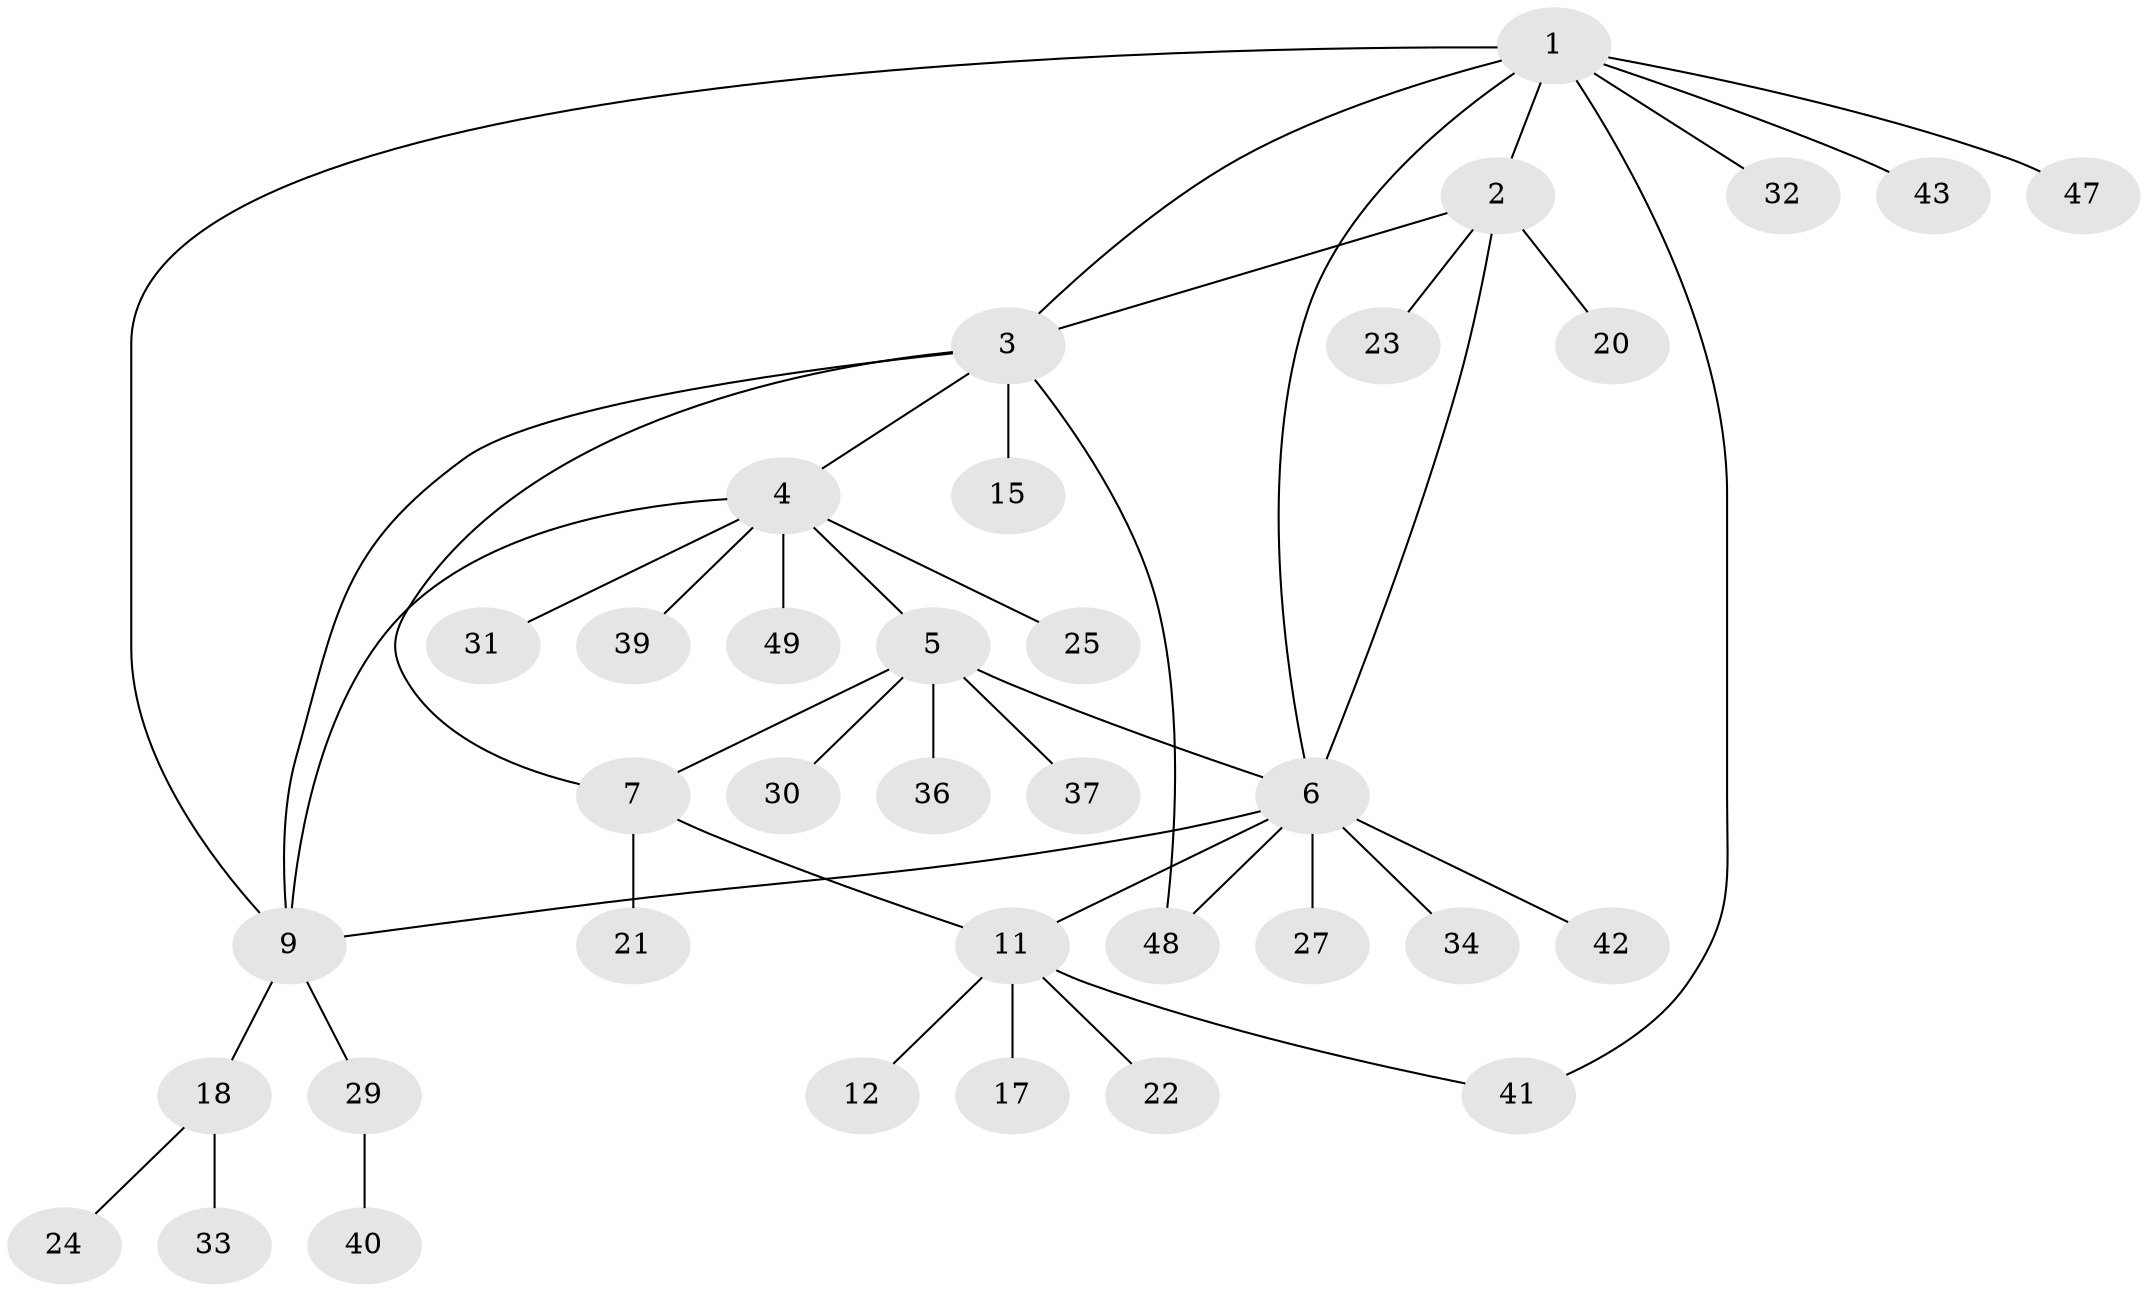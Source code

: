 // Generated by graph-tools (version 1.1) at 2025/24/03/03/25 07:24:16]
// undirected, 36 vertices, 45 edges
graph export_dot {
graph [start="1"]
  node [color=gray90,style=filled];
  1 [super="+13"];
  2 [super="+26"];
  3 [super="+8"];
  4 [super="+19"];
  5 [super="+46"];
  6 [super="+16"];
  7 [super="+14"];
  9 [super="+10"];
  11 [super="+38"];
  12 [super="+28"];
  15 [super="+45"];
  17;
  18 [super="+35"];
  20;
  21;
  22;
  23;
  24;
  25;
  27;
  29 [super="+44"];
  30;
  31;
  32;
  33;
  34;
  36;
  37;
  39;
  40;
  41;
  42;
  43;
  47 [super="+50"];
  48;
  49;
  1 -- 2;
  1 -- 3;
  1 -- 32;
  1 -- 41;
  1 -- 43;
  1 -- 47;
  1 -- 6;
  1 -- 9;
  2 -- 6;
  2 -- 20;
  2 -- 23;
  2 -- 3;
  3 -- 4;
  3 -- 15;
  3 -- 48;
  3 -- 9;
  3 -- 7;
  4 -- 5;
  4 -- 9;
  4 -- 25;
  4 -- 31;
  4 -- 39;
  4 -- 49;
  5 -- 6;
  5 -- 7;
  5 -- 30;
  5 -- 36;
  5 -- 37;
  6 -- 11;
  6 -- 27;
  6 -- 34;
  6 -- 42;
  6 -- 48;
  6 -- 9;
  7 -- 11;
  7 -- 21;
  9 -- 18;
  9 -- 29;
  11 -- 12;
  11 -- 17;
  11 -- 22;
  11 -- 41;
  18 -- 24;
  18 -- 33;
  29 -- 40;
}
